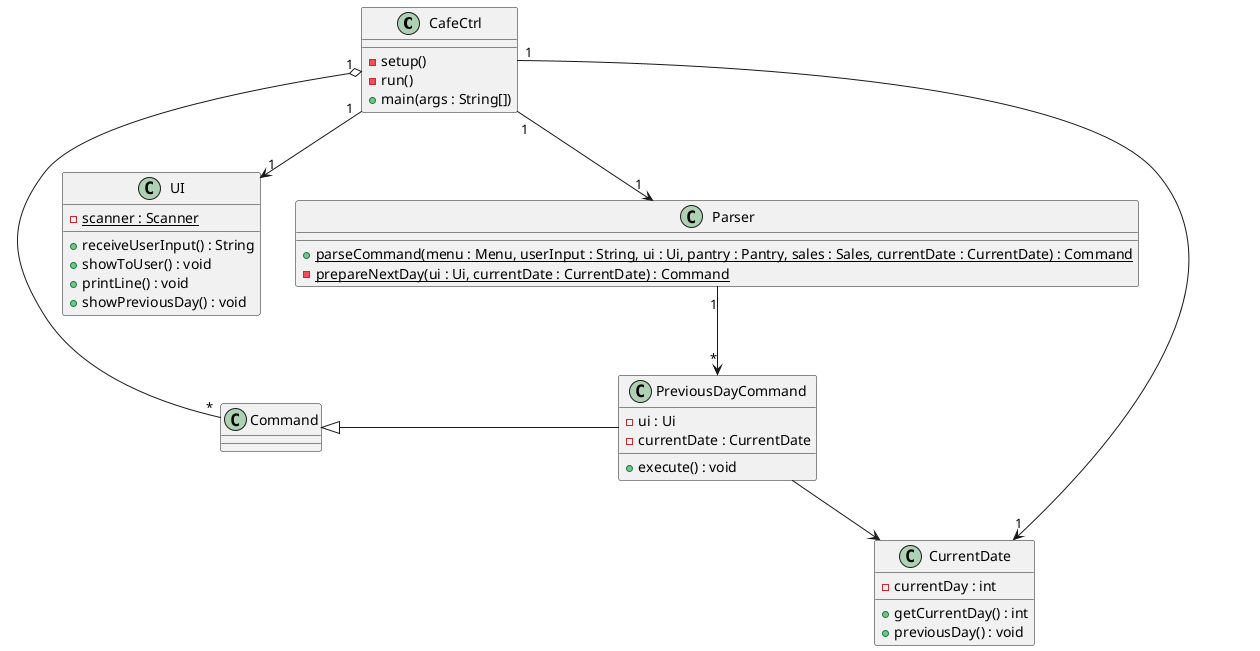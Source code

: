 @startuml
'https://plantuml.com/class-diagram

CafeCtrl "1" --> "1" UI
CafeCtrl "1" --> "1" Parser
CafeCtrl "1" --> "1" CurrentDate
CafeCtrl "1" o-- "*" Command

Command <|- PreviousDayCommand
Parser "1" --> "*" PreviousDayCommand

PreviousDayCommand --> CurrentDate

class CafeCtrl {
- setup()
- run()
+ main(args : String[])
}

class Command {

}

class UI {
{static} - scanner : Scanner
+ receiveUserInput() : String
+ showToUser() : void
+ printLine() : void
+ showPreviousDay() : void
}

class PreviousDayCommand {
- ui : Ui
- currentDate : CurrentDate
+ execute() : void
}

class Parser {
{static} + parseCommand(menu : Menu, userInput : String, ui : Ui, pantry : Pantry, sales : Sales, currentDate : CurrentDate) : Command
{static} - prepareNextDay(ui : Ui, currentDate : CurrentDate) : Command
}

class CurrentDate {
- currentDay : int
+ getCurrentDay() : int
+ previousDay() : void
}

@enduml